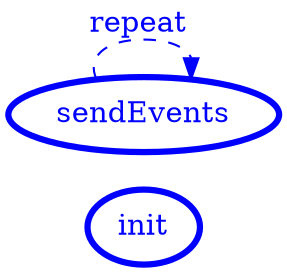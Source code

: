 /*
*
* A GraphViz DOT FSM description 
* Please use a GraphViz visualizer (like http://www.webgraphviz.com)
*  
*/

digraph finite_state_machine {
	rankdir=LR
	size="8,5"
	
	init [ color = red ][ fontcolor = red ][ penwidth = 3 ]
	init [ color = blue ][ fontcolor = blue ][ penwidth = 3 ]
	sendEvents [ color = blue ][ fontcolor = blue ][ penwidth = 3 ]
	
	sendEvents -> sendEvents [ label = "repeat "][ style = dashed ][ color = blue ][ fontcolor = blue ]
}
